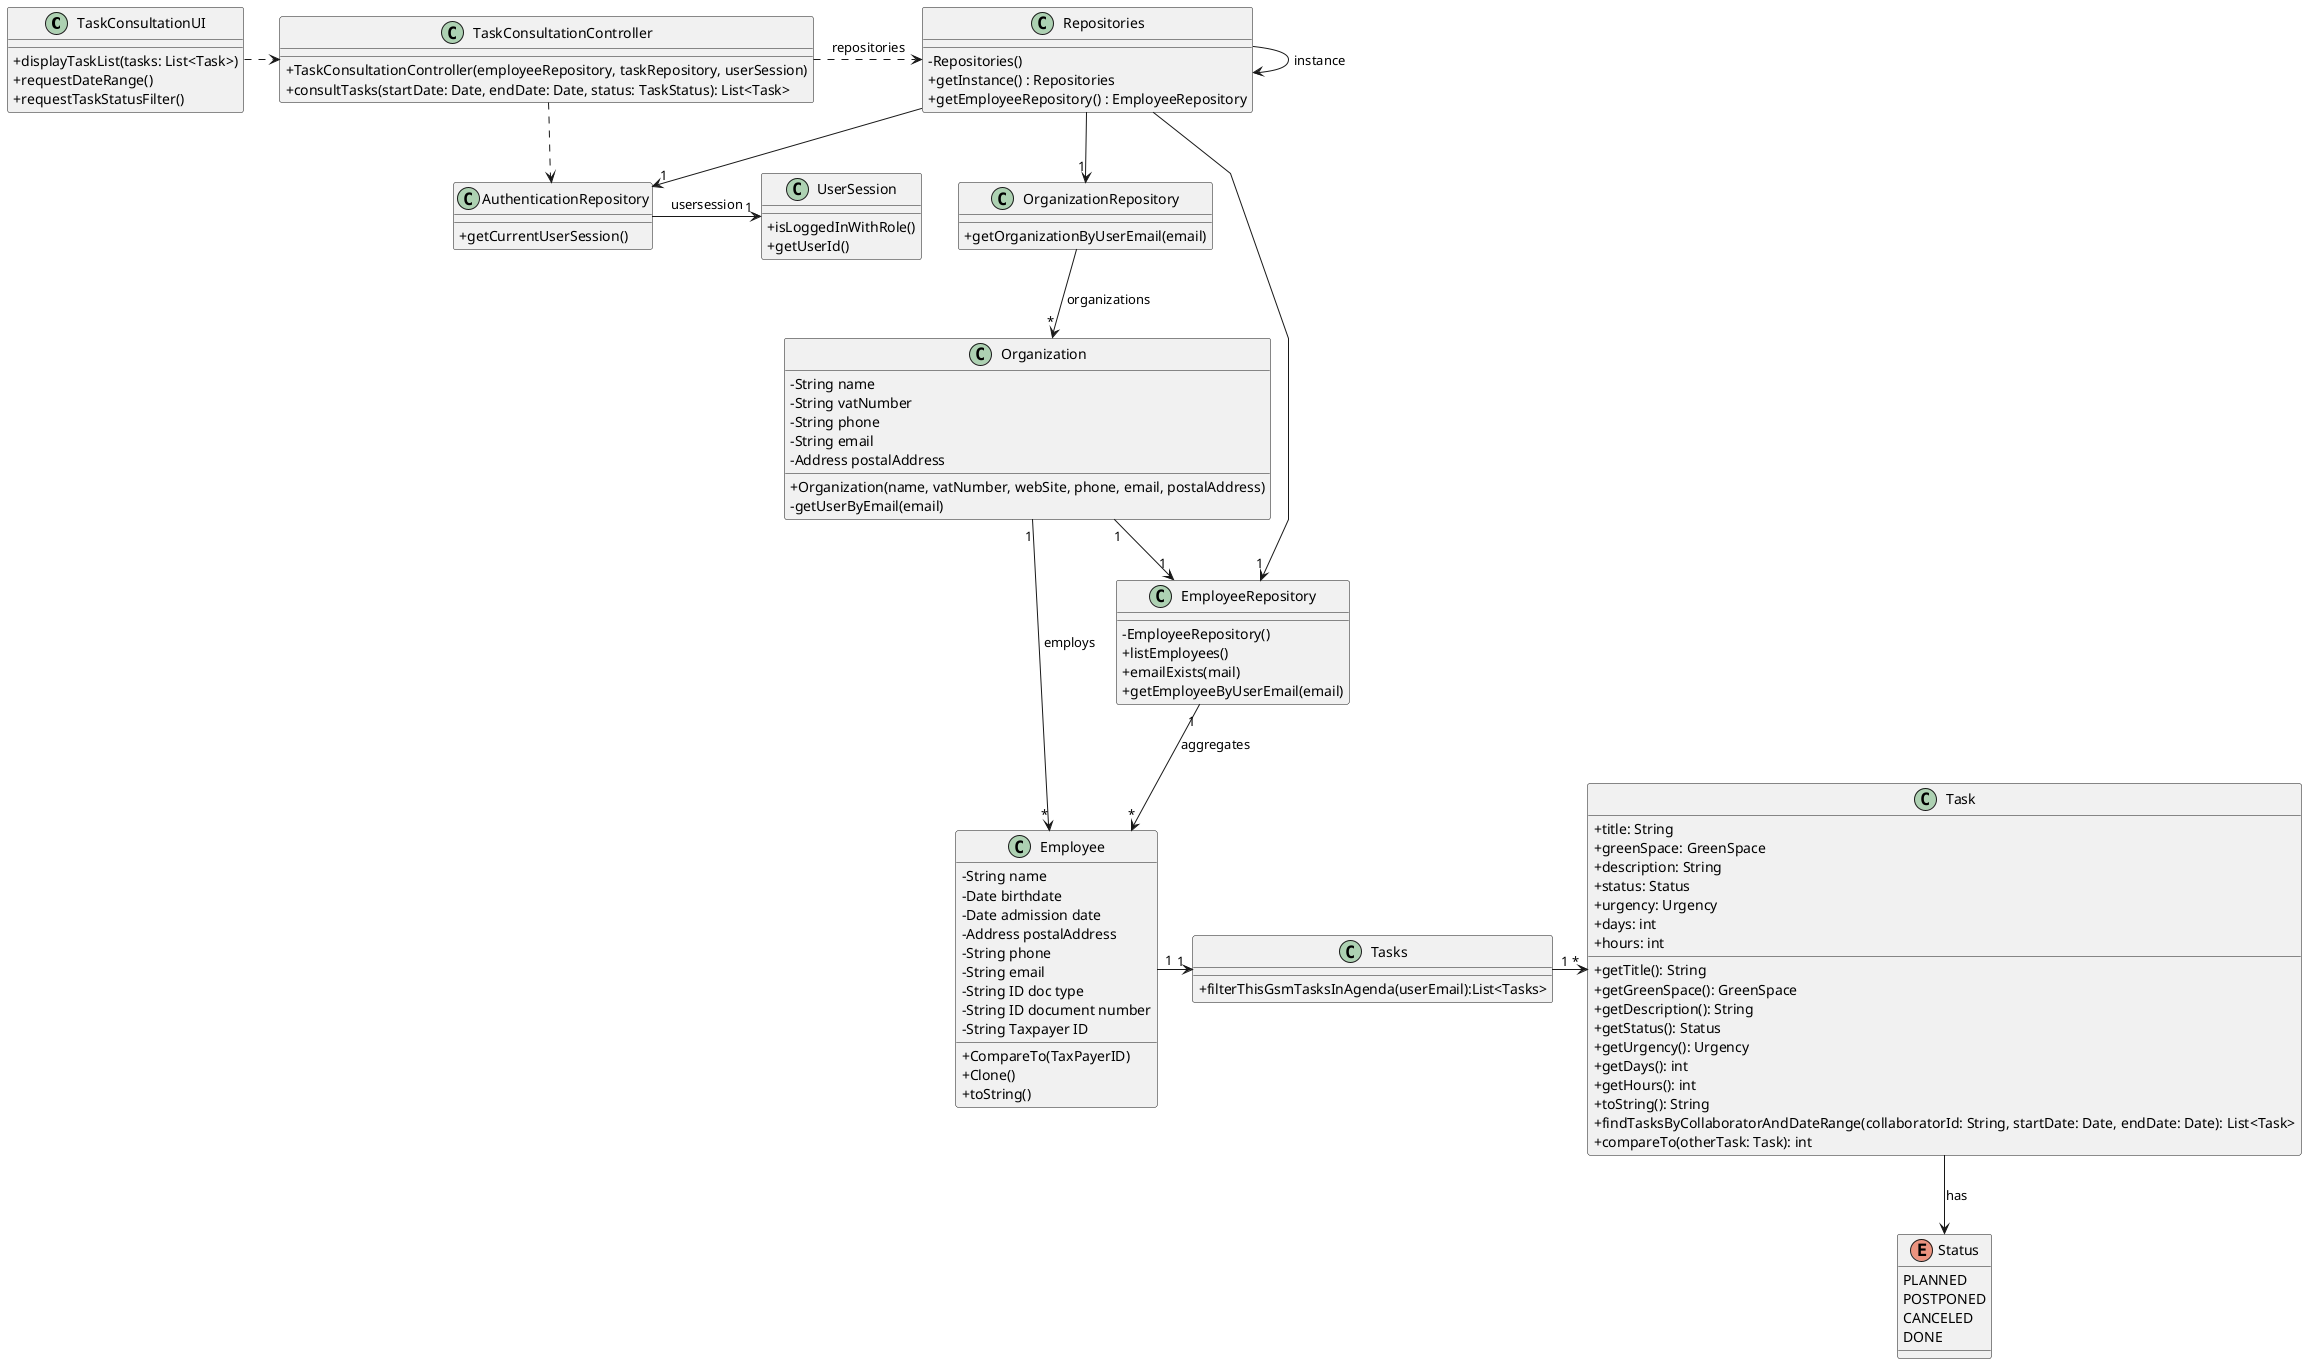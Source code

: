 @startuml
'skinparam monochrome true
skinparam packageStyle rectangle
skinparam shadowing false
skinparam linetype polyline
'skinparam linetype orto

skinparam classAttributeIconSize 0

'left to right direction


class TaskConsultationUI {
    + displayTaskList(tasks: List<Task>)
    + requestDateRange()
    + requestTaskStatusFilter()
}

class TaskConsultationController {
    + TaskConsultationController(employeeRepository, taskRepository, userSession)
    + consultTasks(startDate: Date, endDate: Date, status: TaskStatus): List<Task>
}

class Repositories {
    - Repositories()
    + getInstance() : Repositories
    + getEmployeeRepository() : EmployeeRepository
}

class OrganizationRepository {
    + getOrganizationByUserEmail(email)
}

class Organization {
    - String name
    - String vatNumber
    - String phone
    - String email
    - Address postalAddress
    + Organization(name, vatNumber, webSite, phone, email, postalAddress)
    - getUserByEmail(email)
}

class AuthenticationRepository {
    + getCurrentUserSession()
}

class UserSession {
    + isLoggedInWithRole()
    + getUserId()
}

class EmployeeRepository {
    - EmployeeRepository()
    + listEmployees()
    + emailExists(mail)
    + getEmployeeByUserEmail(email)
}

class Employee {
    - String name
    - Date birthdate
    - Date admission date
    - Address postalAddress
    - String phone
    - String email
    - String ID doc type
    - String ID document number
    - String Taxpayer ID
    + CompareTo(TaxPayerID)
    + Clone()
    + toString()
}


class Tasks {
    +filterThisGsmTasksInAgenda(userEmail):List<Tasks>
}

class Task {
    + title: String
    + greenSpace: GreenSpace
    + description: String
    + status: Status
    + urgency: Urgency
    + days: int
    + hours: int
    + getTitle(): String
    + getGreenSpace(): GreenSpace
    + getDescription(): String
    + getStatus(): Status
    + getUrgency(): Urgency
    + getDays(): int
    + getHours(): int
    + toString(): String
    + findTasksByCollaboratorAndDateRange(collaboratorId: String, startDate: Date, endDate: Date): List<Task>
    + compareTo(otherTask: Task): int
}


enum Status {
    PLANNED
    POSTPONED
    CANCELED
    DONE
}





Repositories -> Repositories : instance
TaskConsultationUI .> TaskConsultationController
TaskConsultationController.> AuthenticationRepository
Repositories --> "1" OrganizationRepository
OrganizationRepository --> "*" Organization : organizations
Organization "1" --> "1" EmployeeRepository
Organization "1" --> "*" Employee : employs
TaskConsultationController .> Repositories : repositories
Repositories --> "1" AuthenticationRepository
Repositories --> "1" EmployeeRepository
AuthenticationRepository -> "1" UserSession : usersession
EmployeeRepository "1" --> "*" Employee : aggregates
Tasks "1" -> "*" Task
Task --> Status : has
Employee "1" -> "1" Tasks

@enduml